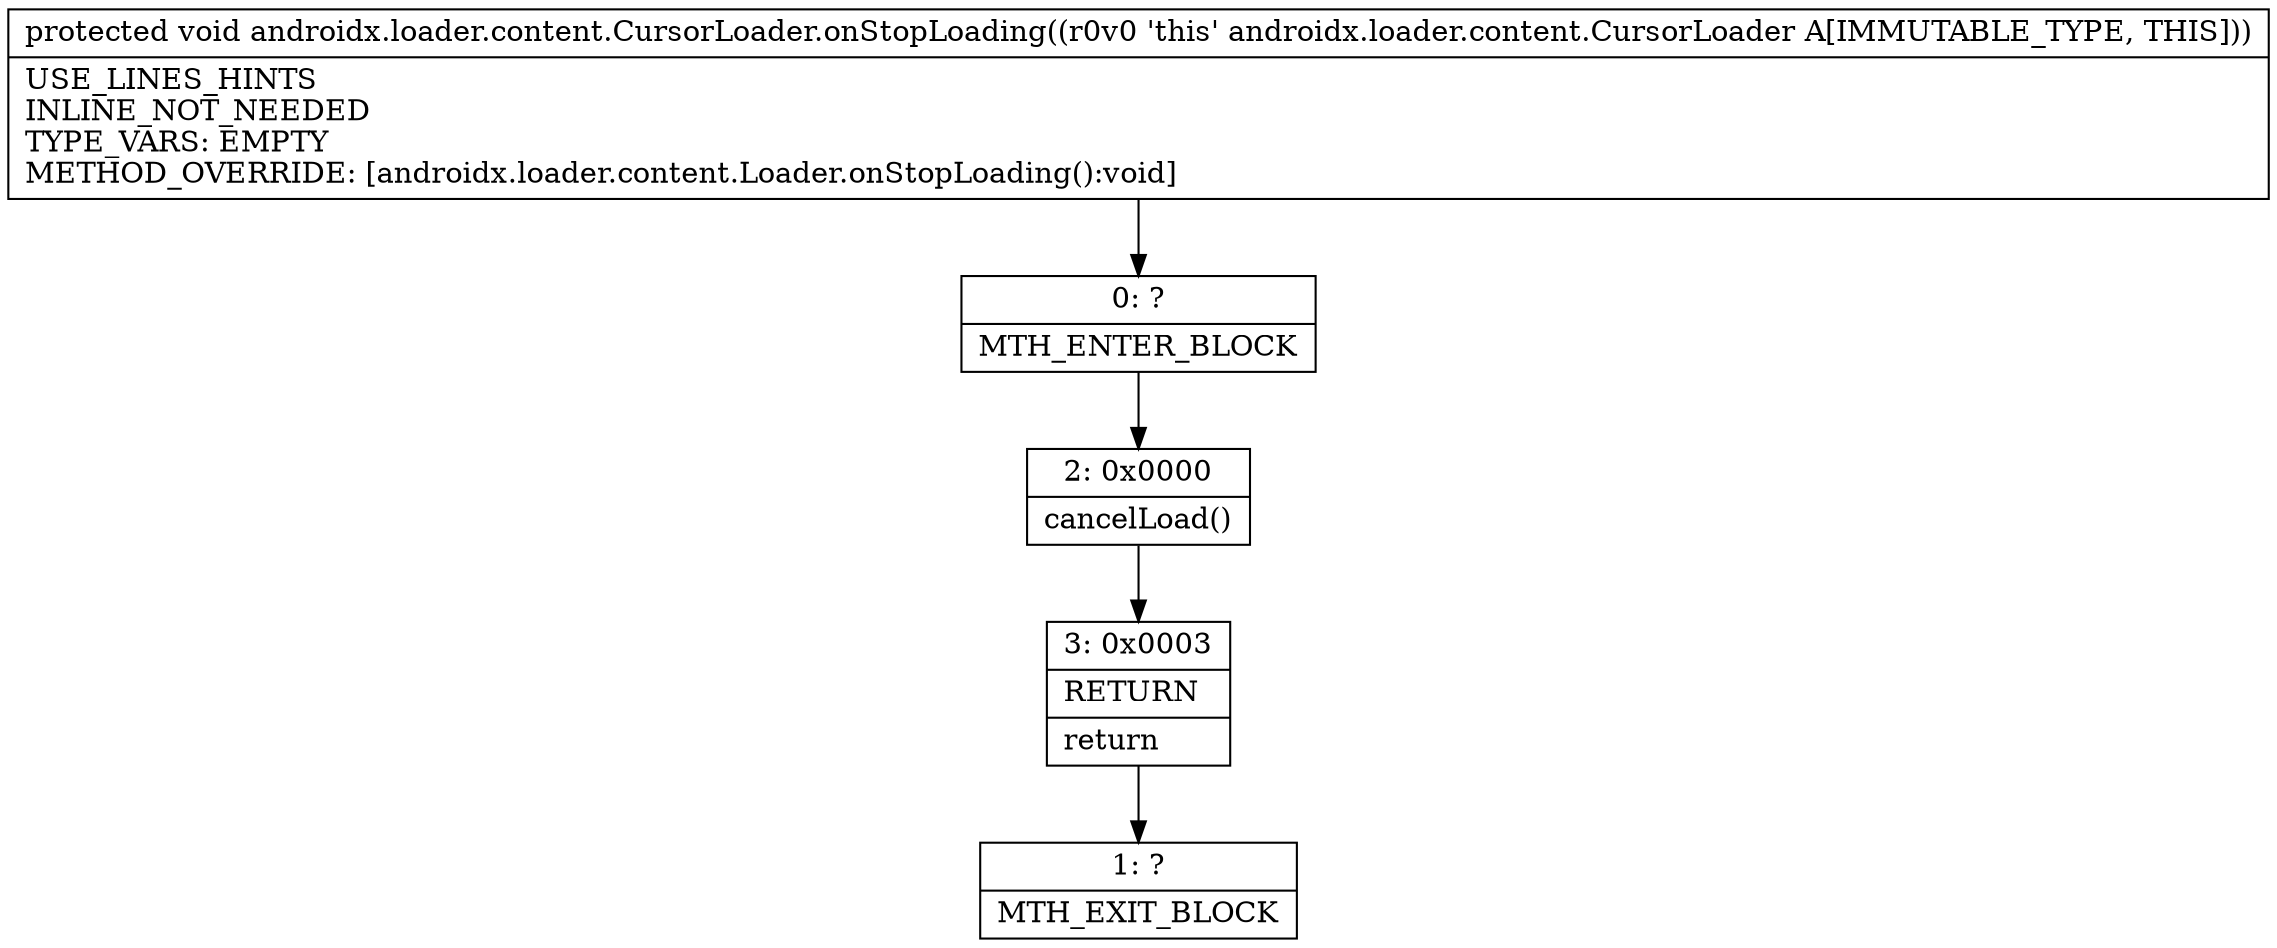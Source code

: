 digraph "CFG forandroidx.loader.content.CursorLoader.onStopLoading()V" {
Node_0 [shape=record,label="{0\:\ ?|MTH_ENTER_BLOCK\l}"];
Node_2 [shape=record,label="{2\:\ 0x0000|cancelLoad()\l}"];
Node_3 [shape=record,label="{3\:\ 0x0003|RETURN\l|return\l}"];
Node_1 [shape=record,label="{1\:\ ?|MTH_EXIT_BLOCK\l}"];
MethodNode[shape=record,label="{protected void androidx.loader.content.CursorLoader.onStopLoading((r0v0 'this' androidx.loader.content.CursorLoader A[IMMUTABLE_TYPE, THIS]))  | USE_LINES_HINTS\lINLINE_NOT_NEEDED\lTYPE_VARS: EMPTY\lMETHOD_OVERRIDE: [androidx.loader.content.Loader.onStopLoading():void]\l}"];
MethodNode -> Node_0;Node_0 -> Node_2;
Node_2 -> Node_3;
Node_3 -> Node_1;
}


